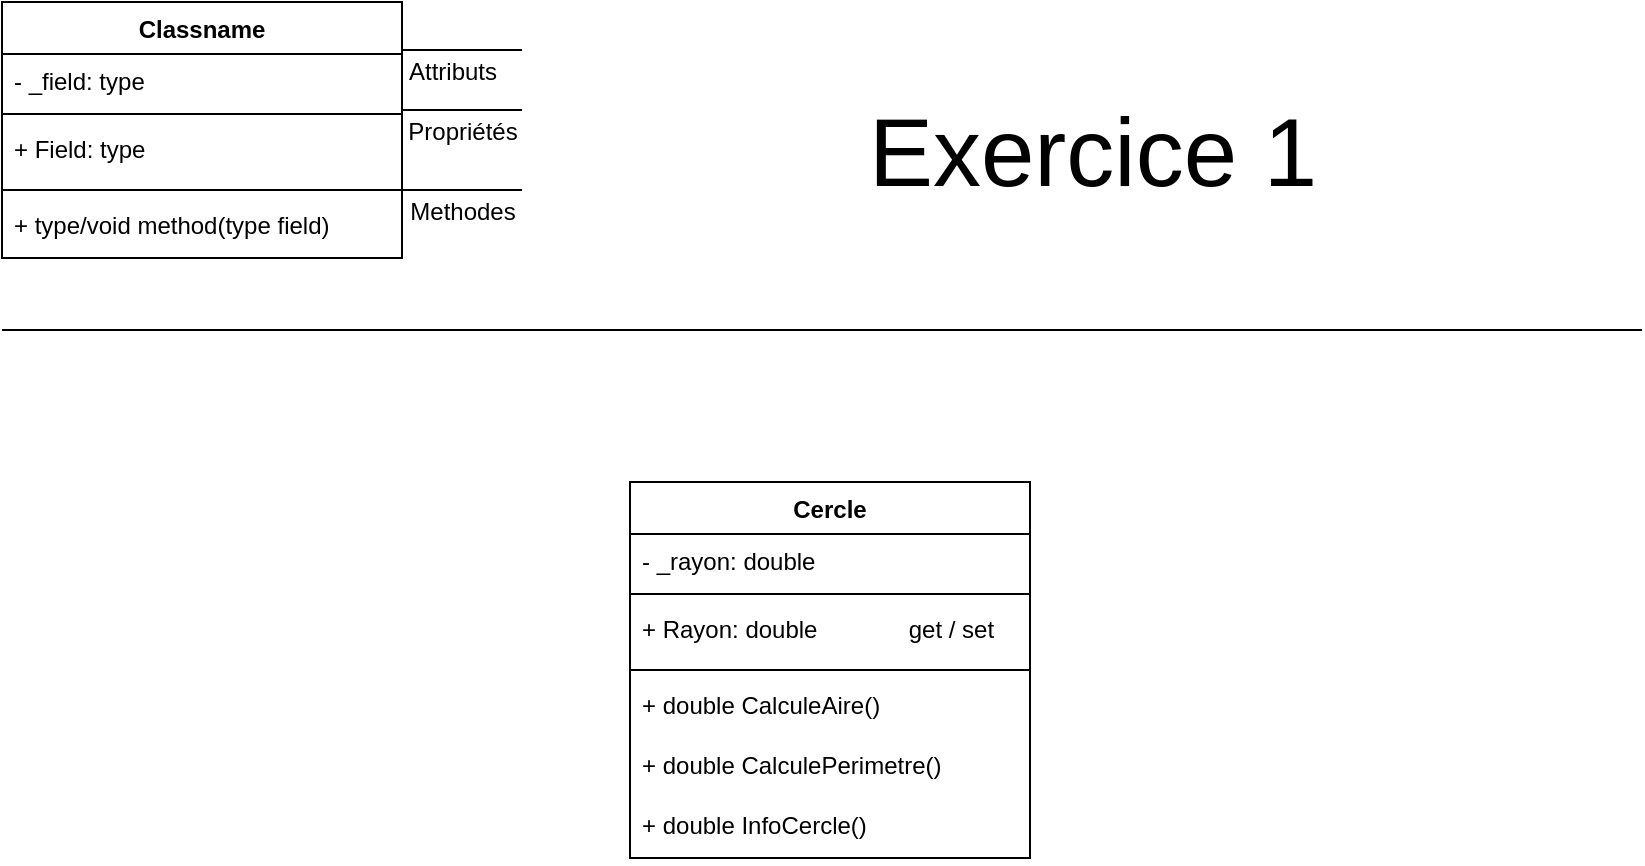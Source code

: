<mxfile version="21.6.8" type="device" pages="5">
  <diagram id="66EwCHZFq9eeIkjPCSlM" name="Ex1">
    <mxGraphModel dx="1658" dy="828" grid="1" gridSize="10" guides="1" tooltips="1" connect="1" arrows="1" fold="1" page="1" pageScale="1" pageWidth="827" pageHeight="1169" math="0" shadow="0">
      <root>
        <mxCell id="0" />
        <mxCell id="1" parent="0" />
        <mxCell id="alKQDUPZoK4VTLJHyygv-1" value="Classname" style="swimlane;fontStyle=1;align=center;verticalAlign=top;childLayout=stackLayout;horizontal=1;startSize=26;horizontalStack=0;resizeParent=1;resizeParentMax=0;resizeLast=0;collapsible=1;marginBottom=0;whiteSpace=wrap;html=1;" parent="1" vertex="1">
          <mxGeometry width="200" height="128" as="geometry" />
        </mxCell>
        <mxCell id="alKQDUPZoK4VTLJHyygv-2" value="- _field: type" style="text;strokeColor=none;fillColor=none;align=left;verticalAlign=top;spacingLeft=4;spacingRight=4;overflow=hidden;rotatable=0;points=[[0,0.5],[1,0.5]];portConstraint=eastwest;whiteSpace=wrap;html=1;" parent="alKQDUPZoK4VTLJHyygv-1" vertex="1">
          <mxGeometry y="26" width="200" height="26" as="geometry" />
        </mxCell>
        <mxCell id="alKQDUPZoK4VTLJHyygv-3" value="" style="line;strokeWidth=1;fillColor=none;align=left;verticalAlign=middle;spacingTop=-1;spacingLeft=3;spacingRight=3;rotatable=0;labelPosition=right;points=[];portConstraint=eastwest;strokeColor=inherit;" parent="alKQDUPZoK4VTLJHyygv-1" vertex="1">
          <mxGeometry y="52" width="200" height="8" as="geometry" />
        </mxCell>
        <mxCell id="alKQDUPZoK4VTLJHyygv-4" value="+ Field: type" style="text;strokeColor=none;fillColor=none;align=left;verticalAlign=top;spacingLeft=4;spacingRight=4;overflow=hidden;rotatable=0;points=[[0,0.5],[1,0.5]];portConstraint=eastwest;whiteSpace=wrap;html=1;" parent="alKQDUPZoK4VTLJHyygv-1" vertex="1">
          <mxGeometry y="60" width="200" height="30" as="geometry" />
        </mxCell>
        <mxCell id="alKQDUPZoK4VTLJHyygv-9" value="" style="line;strokeWidth=1;fillColor=none;align=left;verticalAlign=middle;spacingTop=-1;spacingLeft=3;spacingRight=3;rotatable=0;labelPosition=right;points=[];portConstraint=eastwest;strokeColor=inherit;" parent="alKQDUPZoK4VTLJHyygv-1" vertex="1">
          <mxGeometry y="90" width="200" height="8" as="geometry" />
        </mxCell>
        <mxCell id="alKQDUPZoK4VTLJHyygv-10" value="+ type/void method(type field)" style="text;strokeColor=none;fillColor=none;align=left;verticalAlign=top;spacingLeft=4;spacingRight=4;overflow=hidden;rotatable=0;points=[[0,0.5],[1,0.5]];portConstraint=eastwest;whiteSpace=wrap;html=1;" parent="alKQDUPZoK4VTLJHyygv-1" vertex="1">
          <mxGeometry y="98" width="200" height="30" as="geometry" />
        </mxCell>
        <mxCell id="alKQDUPZoK4VTLJHyygv-14" value="Attributs" style="text;html=1;align=center;verticalAlign=middle;resizable=0;points=[];autosize=1;strokeColor=none;fillColor=none;" parent="1" vertex="1">
          <mxGeometry x="190" y="20" width="70" height="30" as="geometry" />
        </mxCell>
        <mxCell id="alKQDUPZoK4VTLJHyygv-15" value="Propriétés" style="text;html=1;align=center;verticalAlign=middle;resizable=0;points=[];autosize=1;strokeColor=none;fillColor=none;" parent="1" vertex="1">
          <mxGeometry x="190" y="50" width="80" height="30" as="geometry" />
        </mxCell>
        <mxCell id="alKQDUPZoK4VTLJHyygv-17" value="Methodes" style="text;html=1;align=center;verticalAlign=middle;resizable=0;points=[];autosize=1;strokeColor=none;fillColor=none;" parent="1" vertex="1">
          <mxGeometry x="190" y="90" width="80" height="30" as="geometry" />
        </mxCell>
        <mxCell id="alKQDUPZoK4VTLJHyygv-18" value="" style="line;strokeWidth=1;fillColor=none;align=left;verticalAlign=middle;spacingTop=-1;spacingLeft=3;spacingRight=3;rotatable=0;labelPosition=right;points=[];portConstraint=eastwest;strokeColor=inherit;" parent="1" vertex="1">
          <mxGeometry x="200" y="90" width="60" height="8" as="geometry" />
        </mxCell>
        <mxCell id="alKQDUPZoK4VTLJHyygv-19" value="" style="line;strokeWidth=1;fillColor=none;align=left;verticalAlign=middle;spacingTop=-1;spacingLeft=3;spacingRight=3;rotatable=0;labelPosition=right;points=[];portConstraint=eastwest;strokeColor=inherit;" parent="1" vertex="1">
          <mxGeometry x="200" y="50" width="60" height="8" as="geometry" />
        </mxCell>
        <mxCell id="alKQDUPZoK4VTLJHyygv-20" value="" style="line;strokeWidth=1;fillColor=none;align=left;verticalAlign=middle;spacingTop=-1;spacingLeft=3;spacingRight=3;rotatable=0;labelPosition=right;points=[];portConstraint=eastwest;strokeColor=inherit;" parent="1" vertex="1">
          <mxGeometry x="200" y="20" width="60" height="8" as="geometry" />
        </mxCell>
        <mxCell id="alKQDUPZoK4VTLJHyygv-21" value="Cercle" style="swimlane;fontStyle=1;align=center;verticalAlign=top;childLayout=stackLayout;horizontal=1;startSize=26;horizontalStack=0;resizeParent=1;resizeParentMax=0;resizeLast=0;collapsible=1;marginBottom=0;whiteSpace=wrap;html=1;" parent="1" vertex="1">
          <mxGeometry x="314" y="240" width="200" height="188" as="geometry" />
        </mxCell>
        <mxCell id="alKQDUPZoK4VTLJHyygv-22" value="- _rayon: double" style="text;strokeColor=none;fillColor=none;align=left;verticalAlign=top;spacingLeft=4;spacingRight=4;overflow=hidden;rotatable=0;points=[[0,0.5],[1,0.5]];portConstraint=eastwest;whiteSpace=wrap;html=1;" parent="alKQDUPZoK4VTLJHyygv-21" vertex="1">
          <mxGeometry y="26" width="200" height="26" as="geometry" />
        </mxCell>
        <mxCell id="alKQDUPZoK4VTLJHyygv-23" value="" style="line;strokeWidth=1;fillColor=none;align=left;verticalAlign=middle;spacingTop=-1;spacingLeft=3;spacingRight=3;rotatable=0;labelPosition=right;points=[];portConstraint=eastwest;strokeColor=inherit;" parent="alKQDUPZoK4VTLJHyygv-21" vertex="1">
          <mxGeometry y="52" width="200" height="8" as="geometry" />
        </mxCell>
        <mxCell id="alKQDUPZoK4VTLJHyygv-24" value="+ Rayon: double&lt;span style=&quot;white-space: pre;&quot;&gt;&#x9;&lt;/span&gt;&lt;span style=&quot;white-space: pre;&quot;&gt;&#x9;&lt;/span&gt;get / set" style="text;strokeColor=none;fillColor=none;align=left;verticalAlign=top;spacingLeft=4;spacingRight=4;overflow=hidden;rotatable=0;points=[[0,0.5],[1,0.5]];portConstraint=eastwest;whiteSpace=wrap;html=1;" parent="alKQDUPZoK4VTLJHyygv-21" vertex="1">
          <mxGeometry y="60" width="200" height="30" as="geometry" />
        </mxCell>
        <mxCell id="alKQDUPZoK4VTLJHyygv-25" value="" style="line;strokeWidth=1;fillColor=none;align=left;verticalAlign=middle;spacingTop=-1;spacingLeft=3;spacingRight=3;rotatable=0;labelPosition=right;points=[];portConstraint=eastwest;strokeColor=inherit;" parent="alKQDUPZoK4VTLJHyygv-21" vertex="1">
          <mxGeometry y="90" width="200" height="8" as="geometry" />
        </mxCell>
        <mxCell id="alKQDUPZoK4VTLJHyygv-26" value="+ double&amp;nbsp;CalculeAire()" style="text;strokeColor=none;fillColor=none;align=left;verticalAlign=top;spacingLeft=4;spacingRight=4;overflow=hidden;rotatable=0;points=[[0,0.5],[1,0.5]];portConstraint=eastwest;whiteSpace=wrap;html=1;" parent="alKQDUPZoK4VTLJHyygv-21" vertex="1">
          <mxGeometry y="98" width="200" height="30" as="geometry" />
        </mxCell>
        <mxCell id="alKQDUPZoK4VTLJHyygv-37" value="+ double&amp;nbsp;CalculePerimetre()" style="text;strokeColor=none;fillColor=none;align=left;verticalAlign=top;spacingLeft=4;spacingRight=4;overflow=hidden;rotatable=0;points=[[0,0.5],[1,0.5]];portConstraint=eastwest;whiteSpace=wrap;html=1;" parent="alKQDUPZoK4VTLJHyygv-21" vertex="1">
          <mxGeometry y="128" width="200" height="30" as="geometry" />
        </mxCell>
        <mxCell id="AQ9T-OE372PlVwU4sW1V-1" value="+ double&amp;nbsp;InfoCercle()" style="text;strokeColor=none;fillColor=none;align=left;verticalAlign=top;spacingLeft=4;spacingRight=4;overflow=hidden;rotatable=0;points=[[0,0.5],[1,0.5]];portConstraint=eastwest;whiteSpace=wrap;html=1;" parent="alKQDUPZoK4VTLJHyygv-21" vertex="1">
          <mxGeometry y="158" width="200" height="30" as="geometry" />
        </mxCell>
        <mxCell id="alKQDUPZoK4VTLJHyygv-33" value="" style="line;strokeWidth=1;fillColor=none;align=left;verticalAlign=middle;spacingTop=-1;spacingLeft=3;spacingRight=3;rotatable=0;labelPosition=right;points=[];portConstraint=eastwest;strokeColor=inherit;" parent="1" vertex="1">
          <mxGeometry y="160" width="820" height="8" as="geometry" />
        </mxCell>
        <mxCell id="alKQDUPZoK4VTLJHyygv-34" value="&lt;font style=&quot;font-size: 48px;&quot;&gt;Exercice 1&lt;/font&gt;" style="text;html=1;align=center;verticalAlign=middle;resizable=0;points=[];autosize=1;strokeColor=none;fillColor=none;" parent="1" vertex="1">
          <mxGeometry x="420" y="40" width="250" height="70" as="geometry" />
        </mxCell>
      </root>
    </mxGraphModel>
  </diagram>
  <diagram id="6HJ1Zjpm4YiKzf1nmNKa" name="Ex2">
    <mxGraphModel dx="670" dy="338" grid="1" gridSize="10" guides="1" tooltips="1" connect="1" arrows="1" fold="1" page="1" pageScale="1" pageWidth="827" pageHeight="1169" math="0" shadow="0">
      <root>
        <mxCell id="0" />
        <mxCell id="1" parent="0" />
        <mxCell id="GCIKfiF9AJkmbokKJOGk-1" value="Classname" style="swimlane;fontStyle=1;align=center;verticalAlign=top;childLayout=stackLayout;horizontal=1;startSize=26;horizontalStack=0;resizeParent=1;resizeParentMax=0;resizeLast=0;collapsible=1;marginBottom=0;whiteSpace=wrap;html=1;" parent="1" vertex="1">
          <mxGeometry width="200" height="128" as="geometry" />
        </mxCell>
        <mxCell id="GCIKfiF9AJkmbokKJOGk-2" value="- _field: type" style="text;strokeColor=none;fillColor=none;align=left;verticalAlign=top;spacingLeft=4;spacingRight=4;overflow=hidden;rotatable=0;points=[[0,0.5],[1,0.5]];portConstraint=eastwest;whiteSpace=wrap;html=1;" parent="GCIKfiF9AJkmbokKJOGk-1" vertex="1">
          <mxGeometry y="26" width="200" height="26" as="geometry" />
        </mxCell>
        <mxCell id="GCIKfiF9AJkmbokKJOGk-3" value="" style="line;strokeWidth=1;fillColor=none;align=left;verticalAlign=middle;spacingTop=-1;spacingLeft=3;spacingRight=3;rotatable=0;labelPosition=right;points=[];portConstraint=eastwest;strokeColor=inherit;" parent="GCIKfiF9AJkmbokKJOGk-1" vertex="1">
          <mxGeometry y="52" width="200" height="8" as="geometry" />
        </mxCell>
        <mxCell id="GCIKfiF9AJkmbokKJOGk-4" value="+ Field: type" style="text;strokeColor=none;fillColor=none;align=left;verticalAlign=top;spacingLeft=4;spacingRight=4;overflow=hidden;rotatable=0;points=[[0,0.5],[1,0.5]];portConstraint=eastwest;whiteSpace=wrap;html=1;" parent="GCIKfiF9AJkmbokKJOGk-1" vertex="1">
          <mxGeometry y="60" width="200" height="30" as="geometry" />
        </mxCell>
        <mxCell id="GCIKfiF9AJkmbokKJOGk-5" value="" style="line;strokeWidth=1;fillColor=none;align=left;verticalAlign=middle;spacingTop=-1;spacingLeft=3;spacingRight=3;rotatable=0;labelPosition=right;points=[];portConstraint=eastwest;strokeColor=inherit;" parent="GCIKfiF9AJkmbokKJOGk-1" vertex="1">
          <mxGeometry y="90" width="200" height="8" as="geometry" />
        </mxCell>
        <mxCell id="GCIKfiF9AJkmbokKJOGk-6" value="+ type/void method(type field)" style="text;strokeColor=none;fillColor=none;align=left;verticalAlign=top;spacingLeft=4;spacingRight=4;overflow=hidden;rotatable=0;points=[[0,0.5],[1,0.5]];portConstraint=eastwest;whiteSpace=wrap;html=1;" parent="GCIKfiF9AJkmbokKJOGk-1" vertex="1">
          <mxGeometry y="98" width="200" height="30" as="geometry" />
        </mxCell>
        <mxCell id="GCIKfiF9AJkmbokKJOGk-7" value="Attributs" style="text;html=1;align=center;verticalAlign=middle;resizable=0;points=[];autosize=1;strokeColor=none;fillColor=none;" parent="1" vertex="1">
          <mxGeometry x="190" y="20" width="70" height="30" as="geometry" />
        </mxCell>
        <mxCell id="GCIKfiF9AJkmbokKJOGk-8" value="Propriétés" style="text;html=1;align=center;verticalAlign=middle;resizable=0;points=[];autosize=1;strokeColor=none;fillColor=none;" parent="1" vertex="1">
          <mxGeometry x="190" y="50" width="80" height="30" as="geometry" />
        </mxCell>
        <mxCell id="GCIKfiF9AJkmbokKJOGk-9" value="Methodes" style="text;html=1;align=center;verticalAlign=middle;resizable=0;points=[];autosize=1;strokeColor=none;fillColor=none;" parent="1" vertex="1">
          <mxGeometry x="190" y="90" width="80" height="30" as="geometry" />
        </mxCell>
        <mxCell id="GCIKfiF9AJkmbokKJOGk-10" value="" style="line;strokeWidth=1;fillColor=none;align=left;verticalAlign=middle;spacingTop=-1;spacingLeft=3;spacingRight=3;rotatable=0;labelPosition=right;points=[];portConstraint=eastwest;strokeColor=inherit;" parent="1" vertex="1">
          <mxGeometry x="200" y="90" width="60" height="8" as="geometry" />
        </mxCell>
        <mxCell id="GCIKfiF9AJkmbokKJOGk-11" value="" style="line;strokeWidth=1;fillColor=none;align=left;verticalAlign=middle;spacingTop=-1;spacingLeft=3;spacingRight=3;rotatable=0;labelPosition=right;points=[];portConstraint=eastwest;strokeColor=inherit;" parent="1" vertex="1">
          <mxGeometry x="200" y="50" width="60" height="8" as="geometry" />
        </mxCell>
        <mxCell id="GCIKfiF9AJkmbokKJOGk-12" value="" style="line;strokeWidth=1;fillColor=none;align=left;verticalAlign=middle;spacingTop=-1;spacingLeft=3;spacingRight=3;rotatable=0;labelPosition=right;points=[];portConstraint=eastwest;strokeColor=inherit;" parent="1" vertex="1">
          <mxGeometry x="200" y="20" width="60" height="8" as="geometry" />
        </mxCell>
        <mxCell id="GCIKfiF9AJkmbokKJOGk-13" value="" style="line;strokeWidth=1;fillColor=none;align=left;verticalAlign=middle;spacingTop=-1;spacingLeft=3;spacingRight=3;rotatable=0;labelPosition=right;points=[];portConstraint=eastwest;strokeColor=inherit;" parent="1" vertex="1">
          <mxGeometry y="160" width="820" height="8" as="geometry" />
        </mxCell>
        <mxCell id="GCIKfiF9AJkmbokKJOGk-14" value="&lt;font style=&quot;font-size: 48px;&quot;&gt;Exercice 2&lt;/font&gt;" style="text;html=1;align=center;verticalAlign=middle;resizable=0;points=[];autosize=1;strokeColor=none;fillColor=none;" parent="1" vertex="1">
          <mxGeometry x="420" y="40" width="250" height="70" as="geometry" />
        </mxCell>
        <mxCell id="a41RMejl7S1OGOEKGw0y-1" value="Complexe" style="swimlane;fontStyle=1;align=center;verticalAlign=top;childLayout=stackLayout;horizontal=1;startSize=26;horizontalStack=0;resizeParent=1;resizeParentMax=0;resizeLast=0;collapsible=1;marginBottom=0;whiteSpace=wrap;html=1;" parent="1" vertex="1">
          <mxGeometry x="314" y="240" width="326" height="232" as="geometry" />
        </mxCell>
        <mxCell id="a41RMejl7S1OGOEKGw0y-2" value="- _nbrReel: double" style="text;strokeColor=none;fillColor=none;align=left;verticalAlign=top;spacingLeft=4;spacingRight=4;overflow=hidden;rotatable=0;points=[[0,0.5],[1,0.5]];portConstraint=eastwest;whiteSpace=wrap;html=1;" parent="a41RMejl7S1OGOEKGw0y-1" vertex="1">
          <mxGeometry y="26" width="326" height="26" as="geometry" />
        </mxCell>
        <mxCell id="a41RMejl7S1OGOEKGw0y-8" value="- _nbrImagine: double" style="text;strokeColor=none;fillColor=none;align=left;verticalAlign=top;spacingLeft=4;spacingRight=4;overflow=hidden;rotatable=0;points=[[0,0.5],[1,0.5]];portConstraint=eastwest;whiteSpace=wrap;html=1;" parent="a41RMejl7S1OGOEKGw0y-1" vertex="1">
          <mxGeometry y="52" width="326" height="26" as="geometry" />
        </mxCell>
        <mxCell id="a41RMejl7S1OGOEKGw0y-3" value="" style="line;strokeWidth=1;fillColor=none;align=left;verticalAlign=middle;spacingTop=-1;spacingLeft=3;spacingRight=3;rotatable=0;labelPosition=right;points=[];portConstraint=eastwest;strokeColor=inherit;" parent="a41RMejl7S1OGOEKGw0y-1" vertex="1">
          <mxGeometry y="78" width="326" height="8" as="geometry" />
        </mxCell>
        <mxCell id="a41RMejl7S1OGOEKGw0y-9" value="+ NbrReel: double&lt;span style=&quot;white-space: pre;&quot;&gt;&#x9;&lt;/span&gt;&lt;span style=&quot;white-space: pre;&quot;&gt;&#x9;&lt;span style=&quot;white-space: pre;&quot;&gt;&#x9;&lt;/span&gt;&lt;span style=&quot;white-space: pre;&quot;&gt;&#x9;&lt;/span&gt;&lt;span style=&quot;white-space: pre;&quot;&gt;&#x9;&lt;/span&gt;&lt;span style=&quot;white-space: pre;&quot;&gt;&#x9;&lt;/span&gt;&lt;span style=&quot;white-space: pre;&quot;&gt;&#x9;&lt;/span&gt;&lt;/span&gt;get / set" style="text;strokeColor=none;fillColor=none;align=left;verticalAlign=top;spacingLeft=4;spacingRight=4;overflow=hidden;rotatable=0;points=[[0,0.5],[1,0.5]];portConstraint=eastwest;whiteSpace=wrap;html=1;" parent="a41RMejl7S1OGOEKGw0y-1" vertex="1">
          <mxGeometry y="86" width="326" height="26" as="geometry" />
        </mxCell>
        <mxCell id="a41RMejl7S1OGOEKGw0y-10" value="+ NbrImagine: double&lt;span style=&quot;white-space: pre;&quot;&gt;&#x9;&lt;span style=&quot;white-space: pre;&quot;&gt;&#x9;&lt;/span&gt;&lt;span style=&quot;white-space: pre;&quot;&gt;&#x9;&lt;/span&gt;&lt;span style=&quot;white-space: pre;&quot;&gt;&#x9;&lt;/span&gt;&lt;span style=&quot;white-space: pre;&quot;&gt;&#x9;&lt;/span&gt;&lt;span style=&quot;white-space: pre;&quot;&gt;&#x9;&lt;/span&gt;&lt;/span&gt;get / set" style="text;strokeColor=none;fillColor=none;align=left;verticalAlign=top;spacingLeft=4;spacingRight=4;overflow=hidden;rotatable=0;points=[[0,0.5],[1,0.5]];portConstraint=eastwest;whiteSpace=wrap;html=1;" parent="a41RMejl7S1OGOEKGw0y-1" vertex="1">
          <mxGeometry y="112" width="326" height="26" as="geometry" />
        </mxCell>
        <mxCell id="a41RMejl7S1OGOEKGw0y-5" value="" style="line;strokeWidth=1;fillColor=none;align=left;verticalAlign=middle;spacingTop=-1;spacingLeft=3;spacingRight=3;rotatable=0;labelPosition=right;points=[];portConstraint=eastwest;strokeColor=inherit;" parent="a41RMejl7S1OGOEKGw0y-1" vertex="1">
          <mxGeometry y="138" width="326" height="8" as="geometry" />
        </mxCell>
        <mxCell id="a41RMejl7S1OGOEKGw0y-6" value="+ double AfficheComplexe()" style="text;strokeColor=none;fillColor=none;align=left;verticalAlign=top;spacingLeft=4;spacingRight=4;overflow=hidden;rotatable=0;points=[[0,0.5],[1,0.5]];portConstraint=eastwest;whiteSpace=wrap;html=1;" parent="a41RMejl7S1OGOEKGw0y-1" vertex="1">
          <mxGeometry y="146" width="326" height="28" as="geometry" />
        </mxCell>
        <mxCell id="a41RMejl7S1OGOEKGw0y-7" value="+ double CalculeModule()" style="text;strokeColor=none;fillColor=none;align=left;verticalAlign=top;spacingLeft=4;spacingRight=4;overflow=hidden;rotatable=0;points=[[0,0.5],[1,0.5]];portConstraint=eastwest;whiteSpace=wrap;html=1;" parent="a41RMejl7S1OGOEKGw0y-1" vertex="1">
          <mxGeometry y="174" width="326" height="28" as="geometry" />
        </mxCell>
        <mxCell id="nZRiqYIWRfcxb6N5Fkhg-1" value="+ void AjouteComplexe(Complexe secondComplexe)" style="text;strokeColor=none;fillColor=none;align=left;verticalAlign=top;spacingLeft=4;spacingRight=4;overflow=hidden;rotatable=0;points=[[0,0.5],[1,0.5]];portConstraint=eastwest;whiteSpace=wrap;html=1;" parent="a41RMejl7S1OGOEKGw0y-1" vertex="1">
          <mxGeometry y="202" width="326" height="30" as="geometry" />
        </mxCell>
      </root>
    </mxGraphModel>
  </diagram>
  <diagram id="xlH9L31i4OBDsYK3plIE" name="Ex3">
    <mxGraphModel dx="670" dy="338" grid="1" gridSize="10" guides="1" tooltips="1" connect="1" arrows="1" fold="1" page="1" pageScale="1" pageWidth="827" pageHeight="1169" math="0" shadow="0">
      <root>
        <mxCell id="0" />
        <mxCell id="1" parent="0" />
        <mxCell id="PIf929hoQERk4LfqjkHG-1" value="Classname" style="swimlane;fontStyle=1;align=center;verticalAlign=top;childLayout=stackLayout;horizontal=1;startSize=26;horizontalStack=0;resizeParent=1;resizeParentMax=0;resizeLast=0;collapsible=1;marginBottom=0;whiteSpace=wrap;html=1;" parent="1" vertex="1">
          <mxGeometry width="200" height="128" as="geometry" />
        </mxCell>
        <mxCell id="PIf929hoQERk4LfqjkHG-2" value="- _field: type" style="text;strokeColor=none;fillColor=none;align=left;verticalAlign=top;spacingLeft=4;spacingRight=4;overflow=hidden;rotatable=0;points=[[0,0.5],[1,0.5]];portConstraint=eastwest;whiteSpace=wrap;html=1;" parent="PIf929hoQERk4LfqjkHG-1" vertex="1">
          <mxGeometry y="26" width="200" height="26" as="geometry" />
        </mxCell>
        <mxCell id="PIf929hoQERk4LfqjkHG-3" value="" style="line;strokeWidth=1;fillColor=none;align=left;verticalAlign=middle;spacingTop=-1;spacingLeft=3;spacingRight=3;rotatable=0;labelPosition=right;points=[];portConstraint=eastwest;strokeColor=inherit;" parent="PIf929hoQERk4LfqjkHG-1" vertex="1">
          <mxGeometry y="52" width="200" height="8" as="geometry" />
        </mxCell>
        <mxCell id="PIf929hoQERk4LfqjkHG-4" value="+ Field: type" style="text;strokeColor=none;fillColor=none;align=left;verticalAlign=top;spacingLeft=4;spacingRight=4;overflow=hidden;rotatable=0;points=[[0,0.5],[1,0.5]];portConstraint=eastwest;whiteSpace=wrap;html=1;" parent="PIf929hoQERk4LfqjkHG-1" vertex="1">
          <mxGeometry y="60" width="200" height="30" as="geometry" />
        </mxCell>
        <mxCell id="PIf929hoQERk4LfqjkHG-5" value="" style="line;strokeWidth=1;fillColor=none;align=left;verticalAlign=middle;spacingTop=-1;spacingLeft=3;spacingRight=3;rotatable=0;labelPosition=right;points=[];portConstraint=eastwest;strokeColor=inherit;" parent="PIf929hoQERk4LfqjkHG-1" vertex="1">
          <mxGeometry y="90" width="200" height="8" as="geometry" />
        </mxCell>
        <mxCell id="PIf929hoQERk4LfqjkHG-6" value="+ type/void method(type field)" style="text;strokeColor=none;fillColor=none;align=left;verticalAlign=top;spacingLeft=4;spacingRight=4;overflow=hidden;rotatable=0;points=[[0,0.5],[1,0.5]];portConstraint=eastwest;whiteSpace=wrap;html=1;" parent="PIf929hoQERk4LfqjkHG-1" vertex="1">
          <mxGeometry y="98" width="200" height="30" as="geometry" />
        </mxCell>
        <mxCell id="PIf929hoQERk4LfqjkHG-7" value="Attributs" style="text;html=1;align=center;verticalAlign=middle;resizable=0;points=[];autosize=1;strokeColor=none;fillColor=none;" parent="1" vertex="1">
          <mxGeometry x="190" y="20" width="70" height="30" as="geometry" />
        </mxCell>
        <mxCell id="PIf929hoQERk4LfqjkHG-8" value="Propriétés" style="text;html=1;align=center;verticalAlign=middle;resizable=0;points=[];autosize=1;strokeColor=none;fillColor=none;" parent="1" vertex="1">
          <mxGeometry x="190" y="50" width="80" height="30" as="geometry" />
        </mxCell>
        <mxCell id="PIf929hoQERk4LfqjkHG-9" value="Methodes" style="text;html=1;align=center;verticalAlign=middle;resizable=0;points=[];autosize=1;strokeColor=none;fillColor=none;" parent="1" vertex="1">
          <mxGeometry x="190" y="90" width="80" height="30" as="geometry" />
        </mxCell>
        <mxCell id="PIf929hoQERk4LfqjkHG-10" value="" style="line;strokeWidth=1;fillColor=none;align=left;verticalAlign=middle;spacingTop=-1;spacingLeft=3;spacingRight=3;rotatable=0;labelPosition=right;points=[];portConstraint=eastwest;strokeColor=inherit;" parent="1" vertex="1">
          <mxGeometry x="200" y="90" width="60" height="8" as="geometry" />
        </mxCell>
        <mxCell id="PIf929hoQERk4LfqjkHG-11" value="" style="line;strokeWidth=1;fillColor=none;align=left;verticalAlign=middle;spacingTop=-1;spacingLeft=3;spacingRight=3;rotatable=0;labelPosition=right;points=[];portConstraint=eastwest;strokeColor=inherit;" parent="1" vertex="1">
          <mxGeometry x="200" y="50" width="60" height="8" as="geometry" />
        </mxCell>
        <mxCell id="PIf929hoQERk4LfqjkHG-12" value="" style="line;strokeWidth=1;fillColor=none;align=left;verticalAlign=middle;spacingTop=-1;spacingLeft=3;spacingRight=3;rotatable=0;labelPosition=right;points=[];portConstraint=eastwest;strokeColor=inherit;" parent="1" vertex="1">
          <mxGeometry x="200" y="20" width="60" height="8" as="geometry" />
        </mxCell>
        <mxCell id="PIf929hoQERk4LfqjkHG-13" value="" style="line;strokeWidth=1;fillColor=none;align=left;verticalAlign=middle;spacingTop=-1;spacingLeft=3;spacingRight=3;rotatable=0;labelPosition=right;points=[];portConstraint=eastwest;strokeColor=inherit;" parent="1" vertex="1">
          <mxGeometry y="160" width="820" height="8" as="geometry" />
        </mxCell>
        <mxCell id="PIf929hoQERk4LfqjkHG-14" value="&lt;font style=&quot;font-size: 48px;&quot;&gt;Exercice 3&lt;/font&gt;" style="text;html=1;align=center;verticalAlign=middle;resizable=0;points=[];autosize=1;strokeColor=none;fillColor=none;" parent="1" vertex="1">
          <mxGeometry x="420" y="40" width="250" height="70" as="geometry" />
        </mxCell>
        <mxCell id="asvk4BfGo6n2VkdYNgLO-1" value="Sandwitch" style="swimlane;fontStyle=1;align=center;verticalAlign=top;childLayout=stackLayout;horizontal=1;startSize=26;horizontalStack=0;resizeParent=1;resizeParentMax=0;resizeLast=0;collapsible=1;marginBottom=0;whiteSpace=wrap;html=1;" parent="1" vertex="1">
          <mxGeometry x="314" y="240" width="246" height="280" as="geometry" />
        </mxCell>
        <mxCell id="asvk4BfGo6n2VkdYNgLO-3" value="- _proteine: string[]" style="text;strokeColor=none;fillColor=none;align=left;verticalAlign=top;spacingLeft=4;spacingRight=4;overflow=hidden;rotatable=0;points=[[0,0.5],[1,0.5]];portConstraint=eastwest;whiteSpace=wrap;html=1;" parent="asvk4BfGo6n2VkdYNgLO-1" vertex="1">
          <mxGeometry y="26" width="246" height="26" as="geometry" />
        </mxCell>
        <mxCell id="b4ucEqdQFsUDdqvKdGlP-1" value="- _condiment: string[]" style="text;strokeColor=none;fillColor=none;align=left;verticalAlign=top;spacingLeft=4;spacingRight=4;overflow=hidden;rotatable=0;points=[[0,0.5],[1,0.5]];portConstraint=eastwest;whiteSpace=wrap;html=1;" parent="asvk4BfGo6n2VkdYNgLO-1" vertex="1">
          <mxGeometry y="52" width="246" height="26" as="geometry" />
        </mxCell>
        <mxCell id="b4ucEqdQFsUDdqvKdGlP-2" value="- _pain: string[]" style="text;strokeColor=none;fillColor=none;align=left;verticalAlign=top;spacingLeft=4;spacingRight=4;overflow=hidden;rotatable=0;points=[[0,0.5],[1,0.5]];portConstraint=eastwest;whiteSpace=wrap;html=1;" parent="asvk4BfGo6n2VkdYNgLO-1" vertex="1">
          <mxGeometry y="78" width="246" height="26" as="geometry" />
        </mxCell>
        <mxCell id="b4ucEqdQFsUDdqvKdGlP-3" value="- _crudite: string[]" style="text;strokeColor=none;fillColor=none;align=left;verticalAlign=top;spacingLeft=4;spacingRight=4;overflow=hidden;rotatable=0;points=[[0,0.5],[1,0.5]];portConstraint=eastwest;whiteSpace=wrap;html=1;" parent="asvk4BfGo6n2VkdYNgLO-1" vertex="1">
          <mxGeometry y="104" width="246" height="26" as="geometry" />
        </mxCell>
        <mxCell id="asvk4BfGo6n2VkdYNgLO-4" value="" style="line;strokeWidth=1;fillColor=none;align=left;verticalAlign=middle;spacingTop=-1;spacingLeft=3;spacingRight=3;rotatable=0;labelPosition=right;points=[];portConstraint=eastwest;strokeColor=inherit;" parent="asvk4BfGo6n2VkdYNgLO-1" vertex="1">
          <mxGeometry y="130" width="246" height="8" as="geometry" />
        </mxCell>
        <mxCell id="asvk4BfGo6n2VkdYNgLO-6" value="+ Proteine: string[]&lt;span style=&quot;white-space: pre;&quot;&gt;&#x9;&lt;/span&gt;&lt;span style=&quot;white-space: pre;&quot;&gt;&#x9;&lt;/span&gt;&lt;span style=&quot;white-space: pre;&quot;&gt;&#x9;&lt;/span&gt;&lt;span style=&quot;white-space: pre;&quot;&gt;&#x9;&lt;/span&gt;&lt;span style=&quot;white-space: pre;&quot;&gt;&#x9;&lt;/span&gt;get" style="text;strokeColor=none;fillColor=none;align=left;verticalAlign=top;spacingLeft=4;spacingRight=4;overflow=hidden;rotatable=0;points=[[0,0.5],[1,0.5]];portConstraint=eastwest;whiteSpace=wrap;html=1;" parent="asvk4BfGo6n2VkdYNgLO-1" vertex="1">
          <mxGeometry y="138" width="246" height="26" as="geometry" />
        </mxCell>
        <mxCell id="b4ucEqdQFsUDdqvKdGlP-5" value="+ Condiments: string[]&lt;span style=&quot;white-space: pre;&quot;&gt;&#x9;&lt;/span&gt;&lt;span style=&quot;white-space: pre;&quot;&gt;&#x9;&lt;/span&gt;&lt;span style=&quot;white-space: pre;&quot;&gt;&#x9;&lt;/span&gt;&lt;span style=&quot;white-space: pre;&quot;&gt;&#x9;&lt;/span&gt;get" style="text;strokeColor=none;fillColor=none;align=left;verticalAlign=top;spacingLeft=4;spacingRight=4;overflow=hidden;rotatable=0;points=[[0,0.5],[1,0.5]];portConstraint=eastwest;whiteSpace=wrap;html=1;" parent="asvk4BfGo6n2VkdYNgLO-1" vertex="1">
          <mxGeometry y="164" width="246" height="26" as="geometry" />
        </mxCell>
        <mxCell id="b4ucEqdQFsUDdqvKdGlP-4" value="+ Pain: string[]&lt;span style=&quot;white-space: pre;&quot;&gt;&#x9;&lt;/span&gt;&lt;span style=&quot;white-space: pre;&quot;&gt;&#x9;&lt;/span&gt;&lt;span style=&quot;white-space: pre;&quot;&gt;&#x9;&lt;/span&gt;&lt;span style=&quot;white-space: pre;&quot;&gt;&#x9;&lt;span style=&quot;white-space: pre;&quot;&gt;&#x9;&lt;/span&gt;&lt;/span&gt;&lt;span style=&quot;white-space: pre;&quot;&gt;&#x9;&lt;/span&gt;get" style="text;strokeColor=none;fillColor=none;align=left;verticalAlign=top;spacingLeft=4;spacingRight=4;overflow=hidden;rotatable=0;points=[[0,0.5],[1,0.5]];portConstraint=eastwest;whiteSpace=wrap;html=1;" parent="asvk4BfGo6n2VkdYNgLO-1" vertex="1">
          <mxGeometry y="190" width="246" height="26" as="geometry" />
        </mxCell>
        <mxCell id="b4ucEqdQFsUDdqvKdGlP-6" value="+ Crudite: string[]&lt;span style=&quot;white-space: pre;&quot;&gt;&#x9;&lt;/span&gt;&lt;span style=&quot;white-space: pre;&quot;&gt;&#x9;&lt;/span&gt;&lt;span style=&quot;white-space: pre;&quot;&gt;&#x9;&lt;/span&gt;&lt;span style=&quot;white-space: pre;&quot;&gt;&#x9;&lt;/span&gt;&lt;span style=&quot;white-space: pre;&quot;&gt;&#x9;&lt;/span&gt;get" style="text;strokeColor=none;fillColor=none;align=left;verticalAlign=top;spacingLeft=4;spacingRight=4;overflow=hidden;rotatable=0;points=[[0,0.5],[1,0.5]];portConstraint=eastwest;whiteSpace=wrap;html=1;" parent="asvk4BfGo6n2VkdYNgLO-1" vertex="1">
          <mxGeometry y="216" width="246" height="26" as="geometry" />
        </mxCell>
        <mxCell id="asvk4BfGo6n2VkdYNgLO-7" value="" style="line;strokeWidth=1;fillColor=none;align=left;verticalAlign=middle;spacingTop=-1;spacingLeft=3;spacingRight=3;rotatable=0;labelPosition=right;points=[];portConstraint=eastwest;strokeColor=inherit;" parent="asvk4BfGo6n2VkdYNgLO-1" vertex="1">
          <mxGeometry y="242" width="246" height="8" as="geometry" />
        </mxCell>
        <mxCell id="asvk4BfGo6n2VkdYNgLO-10" value="+ string SandwitchMaker()" style="text;strokeColor=none;fillColor=none;align=left;verticalAlign=top;spacingLeft=4;spacingRight=4;overflow=hidden;rotatable=0;points=[[0,0.5],[1,0.5]];portConstraint=eastwest;whiteSpace=wrap;html=1;" parent="asvk4BfGo6n2VkdYNgLO-1" vertex="1">
          <mxGeometry y="250" width="246" height="30" as="geometry" />
        </mxCell>
      </root>
    </mxGraphModel>
  </diagram>
  <diagram id="cCwe4PtiW8vxR-awT5BE" name="Ex4">
    <mxGraphModel dx="558" dy="281" grid="1" gridSize="10" guides="1" tooltips="1" connect="1" arrows="1" fold="1" page="1" pageScale="1" pageWidth="827" pageHeight="1169" math="0" shadow="0">
      <root>
        <mxCell id="0" />
        <mxCell id="1" parent="0" />
        <mxCell id="-0XCRuc5HXjpNpjweOhS-1" value="Classname" style="swimlane;fontStyle=1;align=center;verticalAlign=top;childLayout=stackLayout;horizontal=1;startSize=26;horizontalStack=0;resizeParent=1;resizeParentMax=0;resizeLast=0;collapsible=1;marginBottom=0;whiteSpace=wrap;html=1;" parent="1" vertex="1">
          <mxGeometry width="200" height="128" as="geometry" />
        </mxCell>
        <mxCell id="-0XCRuc5HXjpNpjweOhS-2" value="- _field: type" style="text;strokeColor=none;fillColor=none;align=left;verticalAlign=top;spacingLeft=4;spacingRight=4;overflow=hidden;rotatable=0;points=[[0,0.5],[1,0.5]];portConstraint=eastwest;whiteSpace=wrap;html=1;" parent="-0XCRuc5HXjpNpjweOhS-1" vertex="1">
          <mxGeometry y="26" width="200" height="26" as="geometry" />
        </mxCell>
        <mxCell id="-0XCRuc5HXjpNpjweOhS-3" value="" style="line;strokeWidth=1;fillColor=none;align=left;verticalAlign=middle;spacingTop=-1;spacingLeft=3;spacingRight=3;rotatable=0;labelPosition=right;points=[];portConstraint=eastwest;strokeColor=inherit;" parent="-0XCRuc5HXjpNpjweOhS-1" vertex="1">
          <mxGeometry y="52" width="200" height="8" as="geometry" />
        </mxCell>
        <mxCell id="-0XCRuc5HXjpNpjweOhS-4" value="+ Field: type" style="text;strokeColor=none;fillColor=none;align=left;verticalAlign=top;spacingLeft=4;spacingRight=4;overflow=hidden;rotatable=0;points=[[0,0.5],[1,0.5]];portConstraint=eastwest;whiteSpace=wrap;html=1;" parent="-0XCRuc5HXjpNpjweOhS-1" vertex="1">
          <mxGeometry y="60" width="200" height="30" as="geometry" />
        </mxCell>
        <mxCell id="-0XCRuc5HXjpNpjweOhS-5" value="" style="line;strokeWidth=1;fillColor=none;align=left;verticalAlign=middle;spacingTop=-1;spacingLeft=3;spacingRight=3;rotatable=0;labelPosition=right;points=[];portConstraint=eastwest;strokeColor=inherit;" parent="-0XCRuc5HXjpNpjweOhS-1" vertex="1">
          <mxGeometry y="90" width="200" height="8" as="geometry" />
        </mxCell>
        <mxCell id="-0XCRuc5HXjpNpjweOhS-6" value="+ type/void method(type field)" style="text;strokeColor=none;fillColor=none;align=left;verticalAlign=top;spacingLeft=4;spacingRight=4;overflow=hidden;rotatable=0;points=[[0,0.5],[1,0.5]];portConstraint=eastwest;whiteSpace=wrap;html=1;" parent="-0XCRuc5HXjpNpjweOhS-1" vertex="1">
          <mxGeometry y="98" width="200" height="30" as="geometry" />
        </mxCell>
        <mxCell id="-0XCRuc5HXjpNpjweOhS-7" value="Attributs" style="text;html=1;align=center;verticalAlign=middle;resizable=0;points=[];autosize=1;strokeColor=none;fillColor=none;" parent="1" vertex="1">
          <mxGeometry x="190" y="20" width="70" height="30" as="geometry" />
        </mxCell>
        <mxCell id="-0XCRuc5HXjpNpjweOhS-8" value="Propriétés" style="text;html=1;align=center;verticalAlign=middle;resizable=0;points=[];autosize=1;strokeColor=none;fillColor=none;" parent="1" vertex="1">
          <mxGeometry x="190" y="50" width="80" height="30" as="geometry" />
        </mxCell>
        <mxCell id="-0XCRuc5HXjpNpjweOhS-9" value="Methodes" style="text;html=1;align=center;verticalAlign=middle;resizable=0;points=[];autosize=1;strokeColor=none;fillColor=none;" parent="1" vertex="1">
          <mxGeometry x="190" y="90" width="80" height="30" as="geometry" />
        </mxCell>
        <mxCell id="-0XCRuc5HXjpNpjweOhS-10" value="" style="line;strokeWidth=1;fillColor=none;align=left;verticalAlign=middle;spacingTop=-1;spacingLeft=3;spacingRight=3;rotatable=0;labelPosition=right;points=[];portConstraint=eastwest;strokeColor=inherit;" parent="1" vertex="1">
          <mxGeometry x="200" y="90" width="60" height="8" as="geometry" />
        </mxCell>
        <mxCell id="-0XCRuc5HXjpNpjweOhS-11" value="" style="line;strokeWidth=1;fillColor=none;align=left;verticalAlign=middle;spacingTop=-1;spacingLeft=3;spacingRight=3;rotatable=0;labelPosition=right;points=[];portConstraint=eastwest;strokeColor=inherit;" parent="1" vertex="1">
          <mxGeometry x="200" y="50" width="60" height="8" as="geometry" />
        </mxCell>
        <mxCell id="-0XCRuc5HXjpNpjweOhS-12" value="" style="line;strokeWidth=1;fillColor=none;align=left;verticalAlign=middle;spacingTop=-1;spacingLeft=3;spacingRight=3;rotatable=0;labelPosition=right;points=[];portConstraint=eastwest;strokeColor=inherit;" parent="1" vertex="1">
          <mxGeometry x="200" y="20" width="60" height="8" as="geometry" />
        </mxCell>
        <mxCell id="-0XCRuc5HXjpNpjweOhS-13" value="" style="line;strokeWidth=1;fillColor=none;align=left;verticalAlign=middle;spacingTop=-1;spacingLeft=3;spacingRight=3;rotatable=0;labelPosition=right;points=[];portConstraint=eastwest;strokeColor=inherit;" parent="1" vertex="1">
          <mxGeometry y="160" width="820" height="8" as="geometry" />
        </mxCell>
        <mxCell id="-0XCRuc5HXjpNpjweOhS-14" value="&lt;font style=&quot;font-size: 48px;&quot;&gt;Exercice 4&lt;br&gt;&lt;/font&gt;" style="text;html=1;align=center;verticalAlign=middle;resizable=0;points=[];autosize=1;strokeColor=none;fillColor=none;" parent="1" vertex="1">
          <mxGeometry x="420" y="40" width="250" height="70" as="geometry" />
        </mxCell>
        <mxCell id="D5ltUbyg9PbfP4d7JLV0-1" value="Personne" style="swimlane;fontStyle=1;align=center;verticalAlign=top;childLayout=stackLayout;horizontal=1;startSize=26;horizontalStack=0;resizeParent=1;resizeParentMax=0;resizeLast=0;collapsible=1;marginBottom=0;whiteSpace=wrap;html=1;" parent="1" vertex="1">
          <mxGeometry x="314" y="240" width="286" height="236" as="geometry" />
        </mxCell>
        <mxCell id="D5ltUbyg9PbfP4d7JLV0-2" value="- _prenom: string" style="text;strokeColor=none;fillColor=none;align=left;verticalAlign=top;spacingLeft=4;spacingRight=4;overflow=hidden;rotatable=0;points=[[0,0.5],[1,0.5]];portConstraint=eastwest;whiteSpace=wrap;html=1;" parent="D5ltUbyg9PbfP4d7JLV0-1" vertex="1">
          <mxGeometry y="26" width="286" height="26" as="geometry" />
        </mxCell>
        <mxCell id="D5ltUbyg9PbfP4d7JLV0-3" value="- _argPrtMoney: double" style="text;strokeColor=none;fillColor=none;align=left;verticalAlign=top;spacingLeft=4;spacingRight=4;overflow=hidden;rotatable=0;points=[[0,0.5],[1,0.5]];portConstraint=eastwest;whiteSpace=wrap;html=1;" parent="D5ltUbyg9PbfP4d7JLV0-1" vertex="1">
          <mxGeometry y="52" width="286" height="26" as="geometry" />
        </mxCell>
        <mxCell id="D5ltUbyg9PbfP4d7JLV0-4" value="" style="line;strokeWidth=1;fillColor=none;align=left;verticalAlign=middle;spacingTop=-1;spacingLeft=3;spacingRight=3;rotatable=0;labelPosition=right;points=[];portConstraint=eastwest;strokeColor=inherit;" parent="D5ltUbyg9PbfP4d7JLV0-1" vertex="1">
          <mxGeometry y="78" width="286" height="8" as="geometry" />
        </mxCell>
        <mxCell id="D5ltUbyg9PbfP4d7JLV0-5" value="+ Prenom: string&lt;span style=&quot;white-space: pre;&quot;&gt;&#x9;&lt;/span&gt;&lt;span style=&quot;white-space: pre;&quot;&gt;&#x9;&lt;/span&gt;&lt;span style=&quot;white-space: pre;&quot;&gt;&#x9;&lt;/span&gt;&lt;span style=&quot;white-space: pre;&quot;&gt;&#x9;&lt;/span&gt;&lt;span style=&quot;white-space: pre;&quot;&gt;&#x9;&lt;span style=&quot;white-space: pre;&quot;&gt;&#x9;&lt;/span&gt;&lt;/span&gt;get" style="text;strokeColor=none;fillColor=none;align=left;verticalAlign=top;spacingLeft=4;spacingRight=4;overflow=hidden;rotatable=0;points=[[0,0.5],[1,0.5]];portConstraint=eastwest;whiteSpace=wrap;html=1;" parent="D5ltUbyg9PbfP4d7JLV0-1" vertex="1">
          <mxGeometry y="86" width="286" height="26" as="geometry" />
        </mxCell>
        <mxCell id="D5ltUbyg9PbfP4d7JLV0-6" value="+ ArgPrtMoney: double&lt;span style=&quot;white-space: pre;&quot;&gt;&#x9;&lt;/span&gt;&lt;span style=&quot;white-space: pre;&quot;&gt;&#x9;&lt;/span&gt;&lt;span style=&quot;white-space: pre;&quot;&gt;&#x9;&lt;/span&gt;&lt;span style=&quot;white-space: pre;&quot;&gt;&#x9;&lt;/span&gt;get / set" style="text;strokeColor=none;fillColor=none;align=left;verticalAlign=top;spacingLeft=4;spacingRight=4;overflow=hidden;rotatable=0;points=[[0,0.5],[1,0.5]];portConstraint=eastwest;whiteSpace=wrap;html=1;" parent="D5ltUbyg9PbfP4d7JLV0-1" vertex="1">
          <mxGeometry y="112" width="286" height="26" as="geometry" />
        </mxCell>
        <mxCell id="D5ltUbyg9PbfP4d7JLV0-7" value="" style="line;strokeWidth=1;fillColor=none;align=left;verticalAlign=middle;spacingTop=-1;spacingLeft=3;spacingRight=3;rotatable=0;labelPosition=right;points=[];portConstraint=eastwest;strokeColor=inherit;" parent="D5ltUbyg9PbfP4d7JLV0-1" vertex="1">
          <mxGeometry y="138" width="286" height="8" as="geometry" />
        </mxCell>
        <mxCell id="D5ltUbyg9PbfP4d7JLV0-8" value="+ double DonnerArgent(prenom, argPrtMoney)" style="text;strokeColor=none;fillColor=none;align=left;verticalAlign=top;spacingLeft=4;spacingRight=4;overflow=hidden;rotatable=0;points=[[0,0.5],[1,0.5]];portConstraint=eastwest;whiteSpace=wrap;html=1;" parent="D5ltUbyg9PbfP4d7JLV0-1" vertex="1">
          <mxGeometry y="146" width="286" height="30" as="geometry" />
        </mxCell>
        <mxCell id="D5ltUbyg9PbfP4d7JLV0-9" value="+ double VerifierArgent(prenom,&amp;nbsp;argPrtMoney)" style="text;strokeColor=none;fillColor=none;align=left;verticalAlign=top;spacingLeft=4;spacingRight=4;overflow=hidden;rotatable=0;points=[[0,0.5],[1,0.5]];portConstraint=eastwest;whiteSpace=wrap;html=1;" parent="D5ltUbyg9PbfP4d7JLV0-1" vertex="1">
          <mxGeometry y="176" width="286" height="30" as="geometry" />
        </mxCell>
        <mxCell id="x8TshA2ng6UcoduIEpql-1" value="+ double VoirArgent(prenom,&amp;nbsp;argPrtMoney)" style="text;strokeColor=none;fillColor=none;align=left;verticalAlign=top;spacingLeft=4;spacingRight=4;overflow=hidden;rotatable=0;points=[[0,0.5],[1,0.5]];portConstraint=eastwest;whiteSpace=wrap;html=1;" vertex="1" parent="D5ltUbyg9PbfP4d7JLV0-1">
          <mxGeometry y="206" width="286" height="30" as="geometry" />
        </mxCell>
      </root>
    </mxGraphModel>
  </diagram>
  <diagram name="ExHector" id="8tLHudb2VE7rlWxlHD3M">
    <mxGraphModel dx="1658" dy="828" grid="1" gridSize="10" guides="1" tooltips="1" connect="1" arrows="1" fold="1" page="1" pageScale="1" pageWidth="827" pageHeight="1169" math="0" shadow="0">
      <root>
        <mxCell id="0" />
        <mxCell id="1" parent="0" />
        <mxCell id="WhAfaxBJ_FftbFeu7YTO-4" value="Hector" style="shape=umlActor;verticalLabelPosition=bottom;verticalAlign=top;html=1;outlineConnect=0;" parent="1" vertex="1">
          <mxGeometry x="230" y="370" width="30" height="60" as="geometry" />
        </mxCell>
        <mxCell id="WhAfaxBJ_FftbFeu7YTO-5" value="" style="curved=1;endArrow=classic;html=1;rounded=0;exitX=1;exitY=0.333;exitDx=0;exitDy=0;exitPerimeter=0;entryX=0.25;entryY=0.1;entryDx=0;entryDy=0;entryPerimeter=0;" parent="1" source="WhAfaxBJ_FftbFeu7YTO-4" target="WhAfaxBJ_FftbFeu7YTO-6" edge="1">
          <mxGeometry width="50" height="50" relative="1" as="geometry">
            <mxPoint x="400" y="420" as="sourcePoint" />
            <mxPoint x="620" y="410" as="targetPoint" />
            <Array as="points">
              <mxPoint x="330" y="430" />
              <mxPoint x="450" y="420" />
              <mxPoint x="440" y="410" />
              <mxPoint x="390" y="400" />
              <mxPoint x="380" y="360" />
              <mxPoint x="390" y="340" />
              <mxPoint x="440" y="360" />
              <mxPoint x="450" y="370" />
              <mxPoint x="450" y="380" />
              <mxPoint x="460" y="400" />
              <mxPoint x="570" y="390" />
            </Array>
          </mxGeometry>
        </mxCell>
        <mxCell id="WhAfaxBJ_FftbFeu7YTO-6" value="" style="shape=umlActor;verticalLabelPosition=bottom;verticalAlign=top;html=1;outlineConnect=0;fillColor=#000000;strokeColor=#000000;" parent="1" vertex="1">
          <mxGeometry x="610" y="420" width="30" height="60" as="geometry" />
        </mxCell>
        <mxCell id="WhAfaxBJ_FftbFeu7YTO-8" value="&lt;h1&gt;Lui.&lt;/h1&gt;&lt;p&gt;Se fait pointer par une flèche depuis l&#39;autre bout du tableau&lt;/p&gt;" style="text;html=1;strokeColor=none;fillColor=none;spacing=5;spacingTop=-20;whiteSpace=wrap;overflow=hidden;rounded=0;" parent="1" vertex="1">
          <mxGeometry x="647" y="420" width="180" height="120" as="geometry" />
        </mxCell>
        <mxCell id="WhAfaxBJ_FftbFeu7YTO-12" value="" style="shape=mxgraph.arrows2.wedgeArrowDashed2;html=1;bendable=0;startWidth=50;stepSize=15;rounded=0;entryX=0.5;entryY=0.5;entryDx=0;entryDy=0;entryPerimeter=0;" parent="1" target="WhAfaxBJ_FftbFeu7YTO-6" edge="1">
          <mxGeometry width="100" height="100" relative="1" as="geometry">
            <mxPoint x="625" y="580" as="sourcePoint" />
            <mxPoint x="620" y="470" as="targetPoint" />
          </mxGeometry>
        </mxCell>
      </root>
    </mxGraphModel>
  </diagram>
</mxfile>
